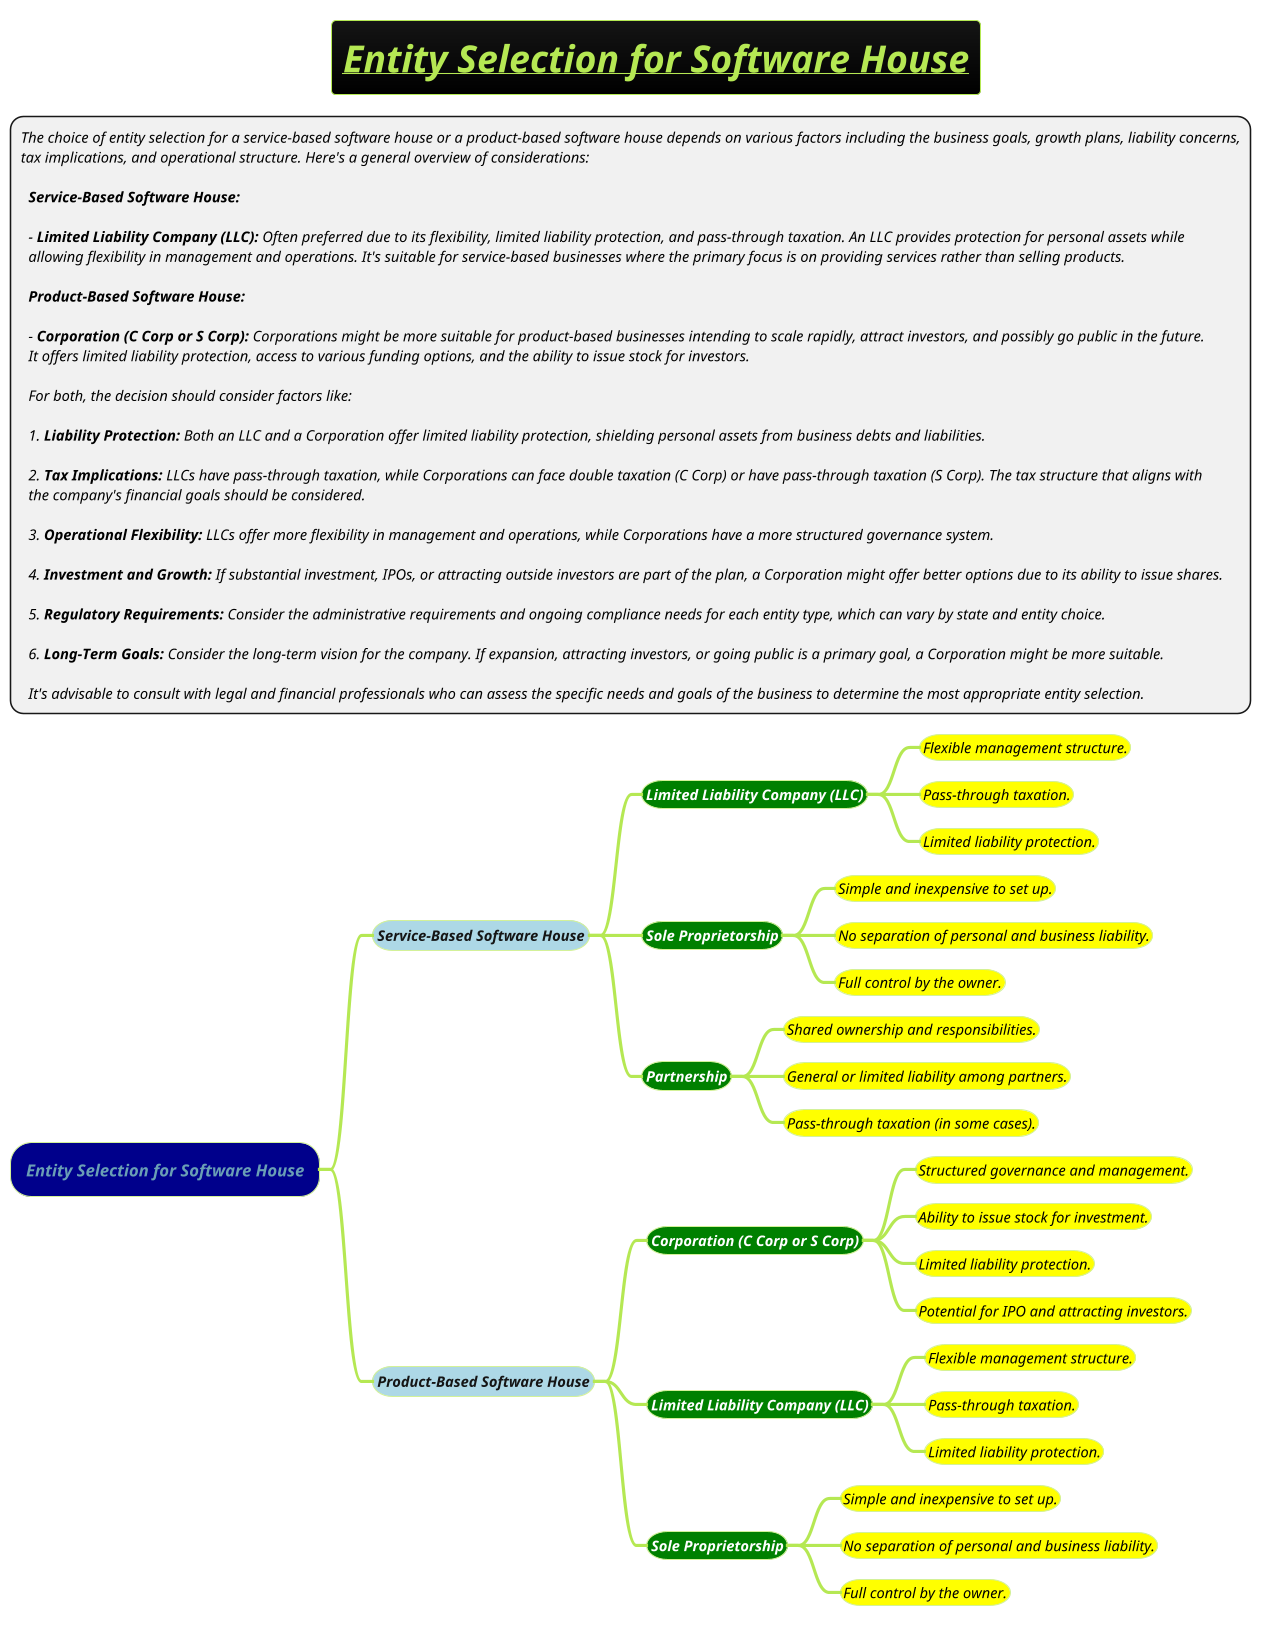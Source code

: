 @startmindmap
title =<i><b><u>Entity Selection for Software House
*:<i><color #blac><size:14>The choice of entity selection for a service-based software house or a product-based software house depends on various factors including the business goals, growth plans, liability concerns,
<i><color #blac><size:14>tax implications, and operational structure. Here's a general overview of considerations:

<i><color #blac><size:14>  **Service-Based Software House:**

<i><color #blac><size:14>  - **Limited Liability Company (LLC):** Often preferred due to its flexibility, limited liability protection, and pass-through taxation. An LLC provides protection for personal assets while
<i><color #blac><size:14>  allowing flexibility in management and operations. It's suitable for service-based businesses where the primary focus is on providing services rather than selling products.

<i><color #blac><size:14>  **Product-Based Software House:**

<i><color #blac><size:14>  - **Corporation (C Corp or S Corp):** Corporations might be more suitable for product-based businesses intending to scale rapidly, attract investors, and possibly go public in the future.
<i><color #blac><size:14>  It offers limited liability protection, access to various funding options, and the ability to issue stock for investors.

<i><color #blac><size:14>  For both, the decision should consider factors like:

<i><color #blac><size:14>  1. **Liability Protection:** Both an LLC and a Corporation offer limited liability protection, shielding personal assets from business debts and liabilities.

<i><color #blac><size:14>  2. **Tax Implications:** LLCs have pass-through taxation, while Corporations can face double taxation (C Corp) or have pass-through taxation (S Corp). The tax structure that aligns with
<i><color #blac><size:14>  the company's financial goals should be considered.

<i><color #blac><size:14>  3. **Operational Flexibility:** LLCs offer more flexibility in management and operations, while Corporations have a more structured governance system.

<i><color #blac><size:14>  4. **Investment and Growth:** If substantial investment, IPOs, or attracting outside investors are part of the plan, a Corporation might offer better options due to its ability to issue shares.

<i><color #blac><size:14>  5. **Regulatory Requirements:** Consider the administrative requirements and ongoing compliance needs for each entity type, which can vary by state and entity choice.

<i><color #blac><size:14>  6. **Long-Term Goals:** Consider the long-term vision for the company. If expansion, attracting investors, or going public is a primary goal, a Corporation might be more suitable.
<i><color #blac><size:14>
<i><color #blac><size:14>  It's advisable to consult with legal and financial professionals who can assess the specific needs and goals of the business to determine the most appropriate entity selection.;
!theme hacker

*[#darkblue] <i>Entity Selection for Software House
**[#lightblue] <i><color #blac><size:14>Service-Based Software House
***[#green] <b><i><color #white><size:14>Limited Liability Company (LLC)
****[#yellow] <i><color #black><size:14>Flexible management structure.
****[#yellow] <i><color #black><size:14>Pass-through taxation.
****[#yellow] <i><color #black><size:14>Limited liability protection.
***[#green] <b><i><color #white><size:14>Sole Proprietorship
****[#yellow] <i><color #black><size:14>Simple and inexpensive to set up.
****[#yellow] <i><color #black><size:14>No separation of personal and business liability.
****[#yellow] <i><color #black><size:14>Full control by the owner.
***[#green] <b><i><color #white><size:14>Partnership
****[#yellow] <i><color #black><size:14>Shared ownership and responsibilities.
****[#yellow] <i><color #black><size:14>General or limited liability among partners.
****[#yellow] <i><color #black><size:14>Pass-through taxation (in some cases).
**[#lightblue] <i><color #blac><size:14>Product-Based Software House
***[#green] <b><i><color #white><size:14>Corporation (C Corp or S Corp)
****[#yellow] <i><color #black><size:14>Structured governance and management.
****[#yellow] <i><color #black><size:14>Ability to issue stock for investment.
****[#yellow] <i><color #black><size:14>Limited liability protection.
****[#yellow] <i><color #black><size:14>Potential for IPO and attracting investors.
***[#green] <b><i><color #white><size:14>Limited Liability Company (LLC)
****[#yellow] <i><color #black><size:14>Flexible management structure.
****[#yellow] <i><color #black><size:14>Pass-through taxation.
****[#yellow] <i><color #black><size:14>Limited liability protection.
***[#green] <b><i><color #white><size:14>Sole Proprietorship
****[#yellow] <i><color #black><size:14>Simple and inexpensive to set up.
****[#yellow] <i><color #black><size:14>No separation of personal and business liability.
****[#yellow] <i><color #black><size:14>Full control by the owner.
@endmindmap
